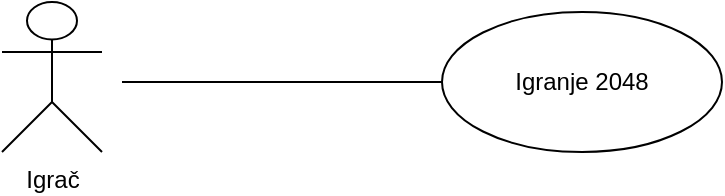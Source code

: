 <mxfile version="14.1.8" type="github" pages="2">
  <diagram id="4oy8QzDiB6QRUBUMDUoN" name="UseCase: Igranje 2048">
    <mxGraphModel dx="1673" dy="904" grid="1" gridSize="10" guides="1" tooltips="1" connect="1" arrows="1" fold="1" page="1" pageScale="1" pageWidth="827" pageHeight="1169" math="0" shadow="0">
      <root>
        <mxCell id="0" />
        <mxCell id="1" parent="0" />
        <mxCell id="UtJjpzWJMwNSMbZmCYVx-2" value="Igrač" style="shape=umlActor;verticalLabelPosition=bottom;verticalAlign=top;html=1;" vertex="1" parent="1">
          <mxGeometry x="70" y="270" width="50" height="75" as="geometry" />
        </mxCell>
        <mxCell id="UtJjpzWJMwNSMbZmCYVx-3" value="Igranje 2048" style="ellipse;whiteSpace=wrap;html=1;" vertex="1" parent="1">
          <mxGeometry x="290" y="275" width="140" height="70" as="geometry" />
        </mxCell>
        <mxCell id="UtJjpzWJMwNSMbZmCYVx-4" value="" style="endArrow=none;html=1;exitX=0;exitY=0.5;exitDx=0;exitDy=0;" edge="1" parent="1" source="UtJjpzWJMwNSMbZmCYVx-3">
          <mxGeometry width="50" height="50" relative="1" as="geometry">
            <mxPoint x="530" y="590" as="sourcePoint" />
            <mxPoint x="130" y="310" as="targetPoint" />
          </mxGeometry>
        </mxCell>
      </root>
    </mxGraphModel>
  </diagram>
  <diagram id="qMPHA3hrOo82yHzI00W6" name="Page-2">
    <mxGraphModel dx="1422" dy="768" grid="1" gridSize="10" guides="1" tooltips="1" connect="1" arrows="1" fold="1" page="1" pageScale="1" pageWidth="827" pageHeight="1169" math="0" shadow="0">
      <root>
        <mxCell id="uWv3LQWqG7xGrmStCNz2-0" />
        <mxCell id="uWv3LQWqG7xGrmStCNz2-1" parent="uWv3LQWqG7xGrmStCNz2-0" />
      </root>
    </mxGraphModel>
  </diagram>
</mxfile>
